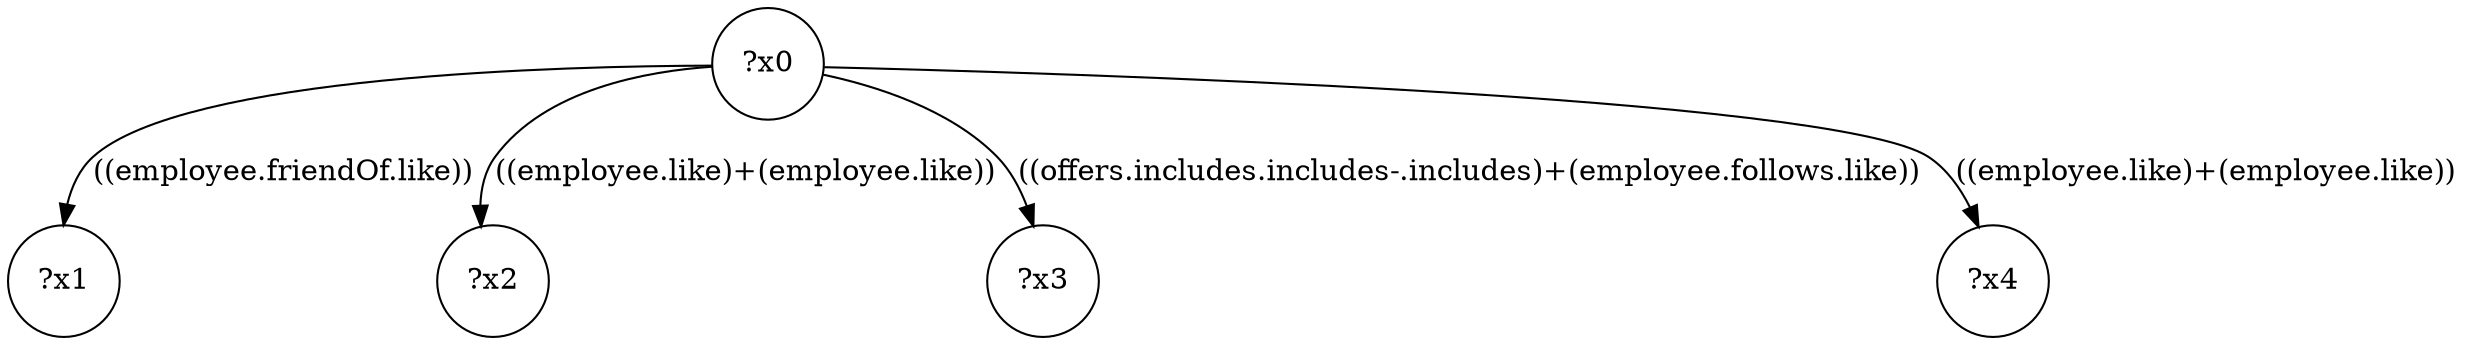 digraph g {
	x0 [shape=circle, label="?x0"];
	x1 [shape=circle, label="?x1"];
	x0 -> x1 [label="((employee.friendOf.like))"];
	x2 [shape=circle, label="?x2"];
	x0 -> x2 [label="((employee.like)+(employee.like))"];
	x3 [shape=circle, label="?x3"];
	x0 -> x3 [label="((offers.includes.includes-.includes)+(employee.follows.like))"];
	x4 [shape=circle, label="?x4"];
	x0 -> x4 [label="((employee.like)+(employee.like))"];
}
